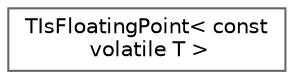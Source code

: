 digraph "Graphical Class Hierarchy"
{
 // INTERACTIVE_SVG=YES
 // LATEX_PDF_SIZE
  bgcolor="transparent";
  edge [fontname=Helvetica,fontsize=10,labelfontname=Helvetica,labelfontsize=10];
  node [fontname=Helvetica,fontsize=10,shape=box,height=0.2,width=0.4];
  rankdir="LR";
  Node0 [id="Node000000",label="TIsFloatingPoint\< const\l volatile T \>",height=0.2,width=0.4,color="grey40", fillcolor="white", style="filled",URL="$dc/d04/structTIsFloatingPoint_3_01const_01volatile_01T_01_4.html",tooltip=" "];
}
